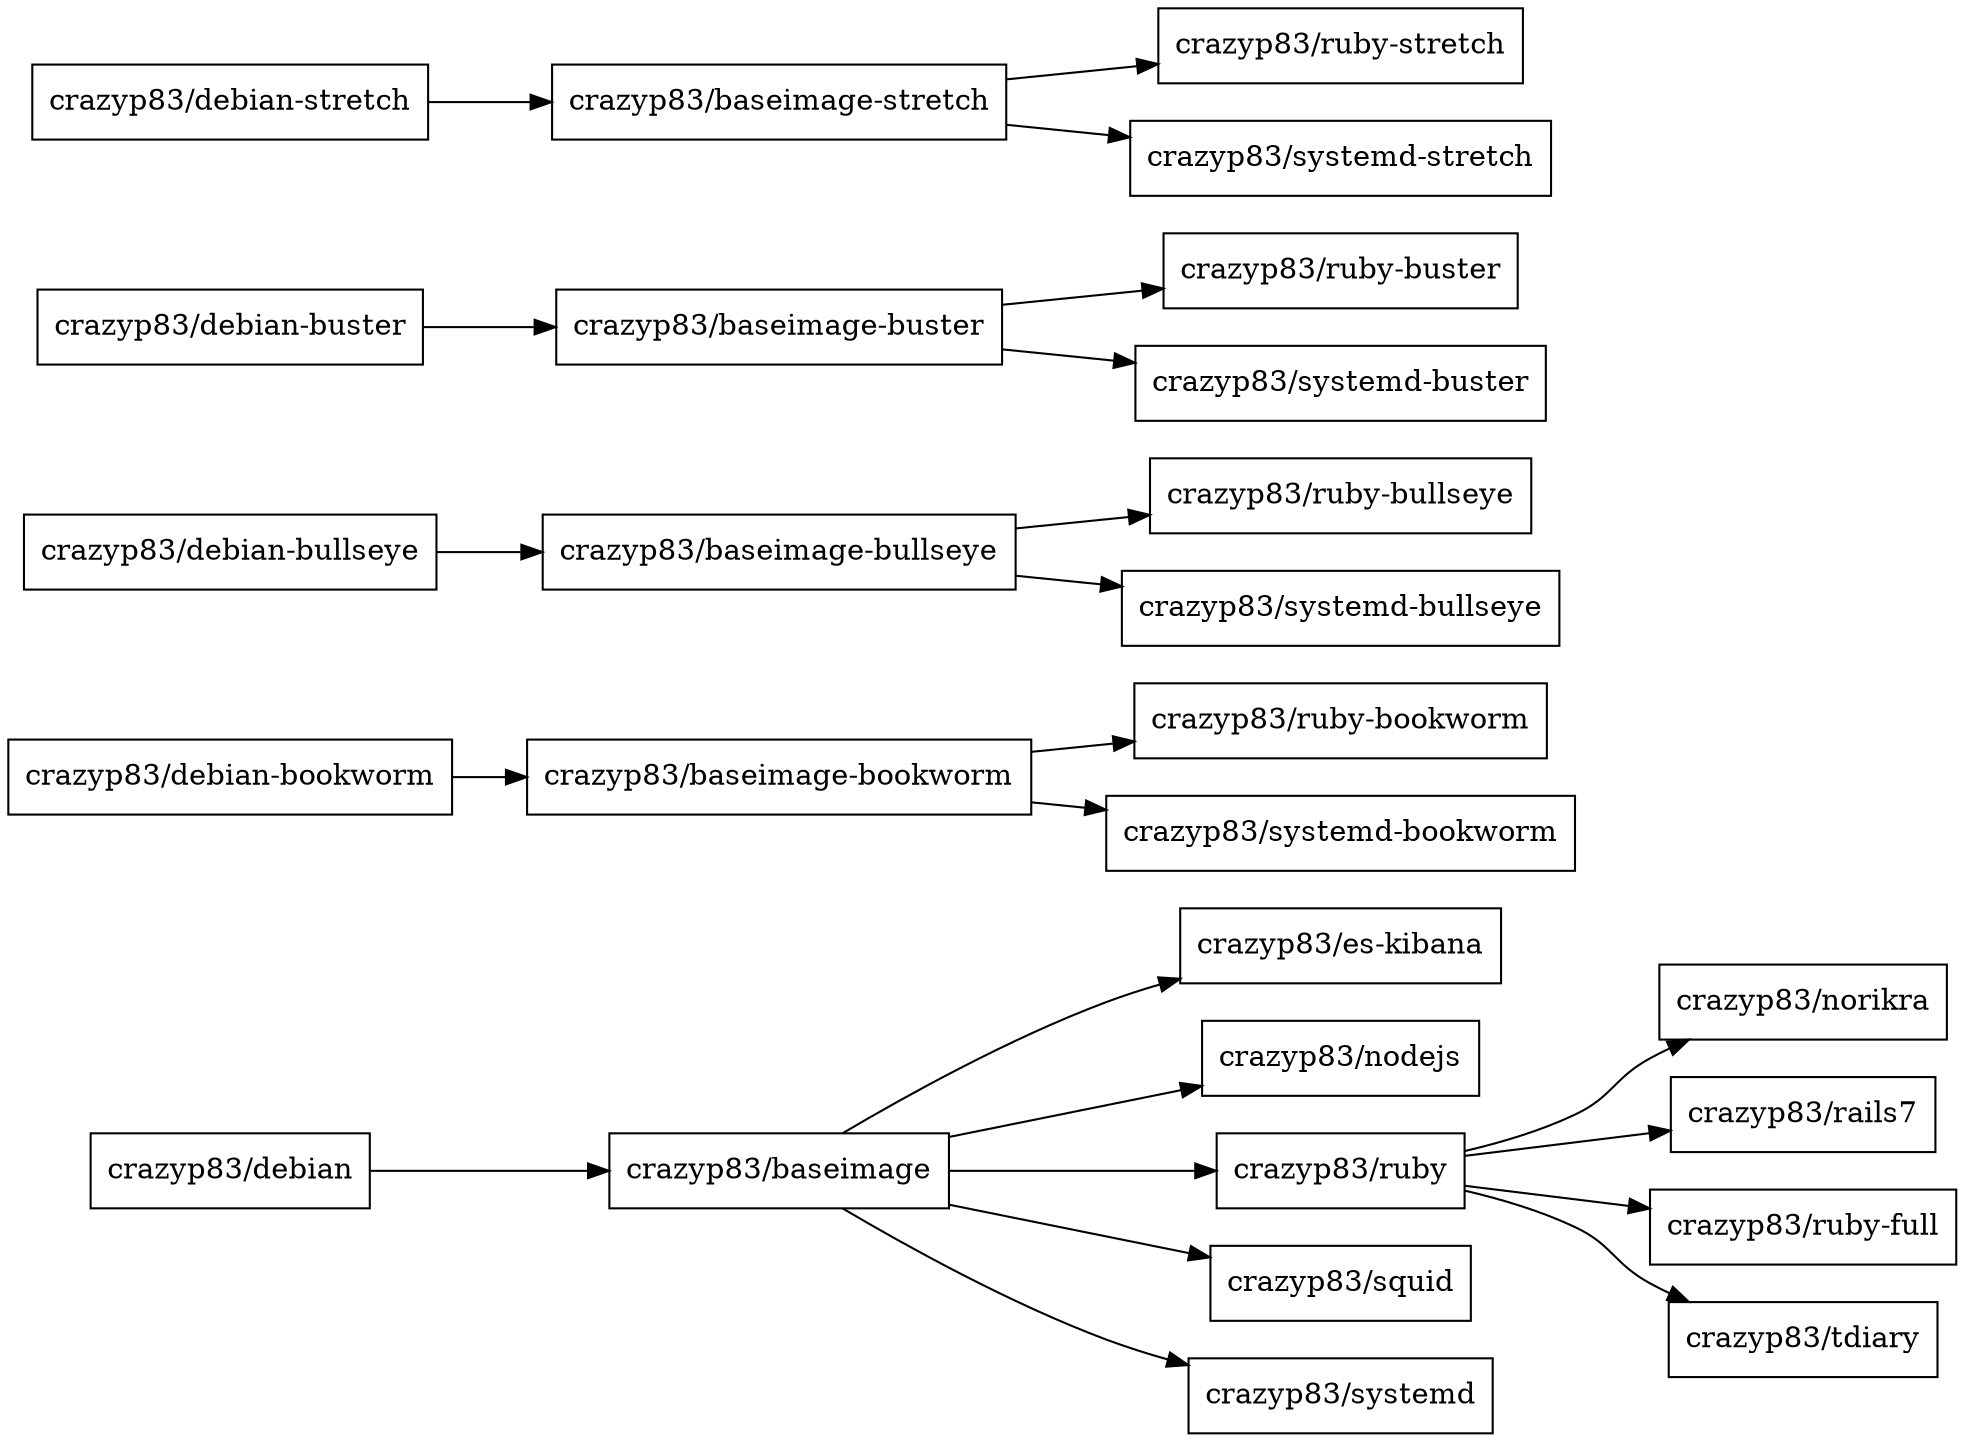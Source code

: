 digraph deps {
  graph [
    rankdir = "LR"
  ];

  node [
    shape = "box"
  ];

  ratio = auto;

  baseimage          [label = "crazyp83/baseimage"];
  baseimage_bookworm [label = "crazyp83/baseimage-bookworm"];
  baseimage_bullseye [label = "crazyp83/baseimage-bullseye"];
  baseimage_buster   [label = "crazyp83/baseimage-buster"];
  baseimage_stretch  [label = "crazyp83/baseimage-stretch"];
  debian             [label = "crazyp83/debian"];
  debian_bookworm    [label = "crazyp83/debian-bookworm"];
  debian_bullseye    [label = "crazyp83/debian-bullseye"];
  debian_buster      [label = "crazyp83/debian-buster"];
  debian_stretch     [label = "crazyp83/debian-stretch"];
  es_kibana          [label = "crazyp83/es-kibana"];
  nodejs             [label = "crazyp83/nodejs"];
  norikra            [label = "crazyp83/norikra"];
  rails7             [label = "crazyp83/rails7"];
  ruby               [label = "crazyp83/ruby"];
  ruby_bookworm      [label = "crazyp83/ruby-bookworm"];
  ruby_bullseye      [label = "crazyp83/ruby-bullseye"];
  ruby_buster        [label = "crazyp83/ruby-buster"];
  ruby_full          [label = "crazyp83/ruby-full"];
  ruby_stretch       [label = "crazyp83/ruby-stretch"];
  squid              [label = "crazyp83/squid"];
  systemd            [label = "crazyp83/systemd"];
  systemd_bookworm   [label = "crazyp83/systemd-bookworm"];
  systemd_bullseye   [label = "crazyp83/systemd-bullseye"];
  systemd_buster     [label = "crazyp83/systemd-buster"];
  systemd_stretch    [label = "crazyp83/systemd-stretch"];
  tdiary             [label = "crazyp83/tdiary"];

  debian    -> baseimage;
  baseimage -> {es_kibana, nodejs, ruby, squid, systemd};
  ruby      -> {norikra, rails7, ruby_full, tdiary};

  debian_bookworm -> baseimage_bookworm;
  baseimage_bookworm -> {ruby_bookworm, systemd_bookworm};

  debian_bullseye -> baseimage_bullseye;
  baseimage_bullseye -> {ruby_bullseye, systemd_bullseye};

  debian_buster -> baseimage_buster;
  baseimage_buster -> {ruby_buster, systemd_buster};

  debian_stretch   -> baseimage_stretch;
  baseimage_stretch -> {systemd_stretch, ruby_stretch};

}
